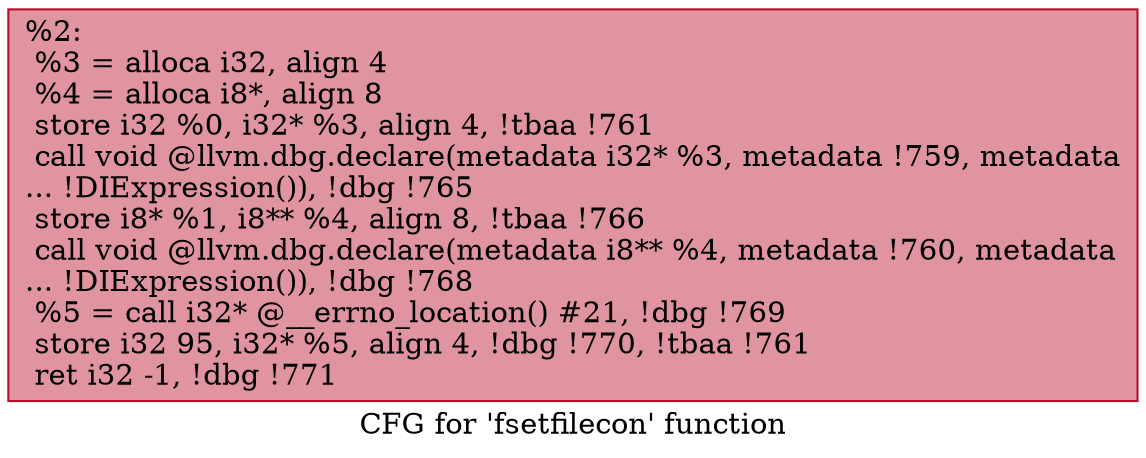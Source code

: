 digraph "CFG for 'fsetfilecon' function" {
	label="CFG for 'fsetfilecon' function";

	Node0xa528f0 [shape=record,color="#b70d28ff", style=filled, fillcolor="#b70d2870",label="{%2:\l  %3 = alloca i32, align 4\l  %4 = alloca i8*, align 8\l  store i32 %0, i32* %3, align 4, !tbaa !761\l  call void @llvm.dbg.declare(metadata i32* %3, metadata !759, metadata\l... !DIExpression()), !dbg !765\l  store i8* %1, i8** %4, align 8, !tbaa !766\l  call void @llvm.dbg.declare(metadata i8** %4, metadata !760, metadata\l... !DIExpression()), !dbg !768\l  %5 = call i32* @__errno_location() #21, !dbg !769\l  store i32 95, i32* %5, align 4, !dbg !770, !tbaa !761\l  ret i32 -1, !dbg !771\l}"];
}
